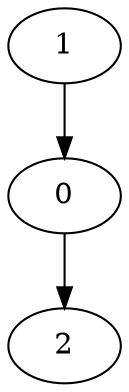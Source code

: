 digraph G{
   0[input=false,output=false];
   1[input=true,output=false];
   2[input=false,output=false];
   0->2;
   1->0;
}